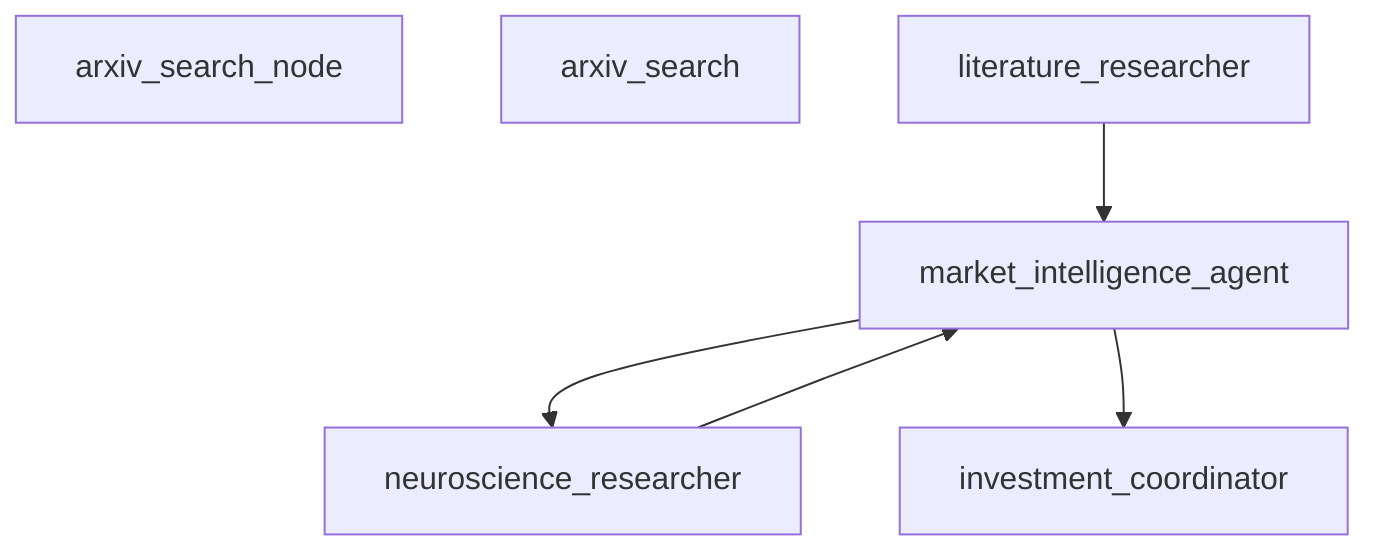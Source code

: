 flowchart TD
    arxiv_search_node["arxiv_search_node"]
    arxiv_search_node_result["arxiv_search"]
    market_intelligence_agent["market_intelligence_agent"]
    neuroscience_researcher["neuroscience_researcher"]
    market_intelligence_agent["market_intelligence_agent"]
    investment_coordinator["investment_coordinator"]
    literature_researcher --> market_intelligence_agent
    market_intelligence_agent --> neuroscience_researcher
    neuroscience_researcher --> market_intelligence_agent
    market_intelligence_agent --> investment_coordinator
    classDef toolNode fill:#e1f5fe,stroke:#01579b,stroke-width:2px
    classDef agentNode fill:#f3e5f5,stroke:#4a148c,stroke-width:2px
    classDef recursiveNode fill:#fff3e0,stroke:#e65100,stroke-width:2px
    classDef errorNode fill:#ffebee,stroke:#c62828,stroke-width:2px